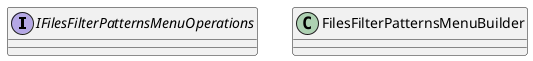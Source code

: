 @startuml
interface IFilesFilterPatternsMenuOperations {
}
class FilesFilterPatternsMenuBuilder {
}
@enduml
